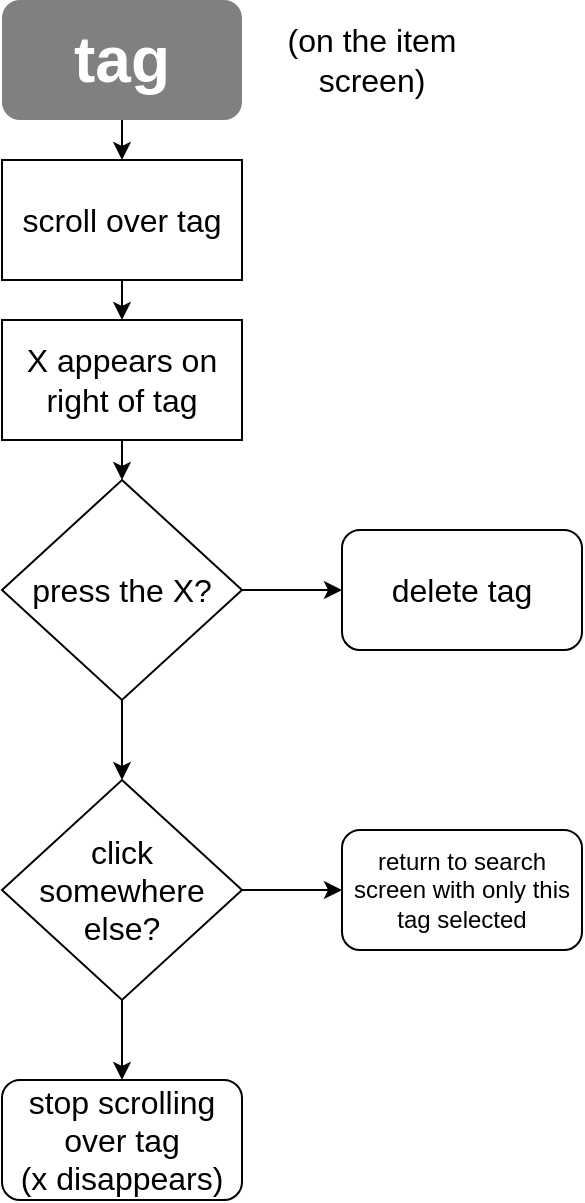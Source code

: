 <mxfile version="12.0.0" type="github" pages="1"><diagram id="qEIJsk3cz0fO-oi0Uswm" name="Page-1"><mxGraphModel dx="1422" dy="791" grid="1" gridSize="10" guides="1" tooltips="1" connect="1" arrows="1" fold="1" page="1" pageScale="1" pageWidth="850" pageHeight="1100" math="0" shadow="0"><root><mxCell id="0"/><mxCell id="1" parent="0"/><mxCell id="cq965OkNvNv7j-jnCLdk-7" style="edgeStyle=orthogonalEdgeStyle;rounded=0;orthogonalLoop=1;jettySize=auto;html=1;exitX=0.5;exitY=1;exitDx=0;exitDy=0;entryX=0.5;entryY=0;entryDx=0;entryDy=0;fontColor=#000000;" edge="1" parent="1" source="cq965OkNvNv7j-jnCLdk-1" target="cq965OkNvNv7j-jnCLdk-2"><mxGeometry relative="1" as="geometry"/></mxCell><mxCell id="cq965OkNvNv7j-jnCLdk-1" value="&lt;b&gt;&lt;font style=&quot;font-size: 32px&quot;&gt;tag&lt;/font&gt;&lt;/b&gt;" style="rounded=1;whiteSpace=wrap;html=1;strokeColor=none;fillColor=#808080;fontColor=#FFFFFF;" vertex="1" parent="1"><mxGeometry x="360" y="20" width="120" height="60" as="geometry"/></mxCell><mxCell id="cq965OkNvNv7j-jnCLdk-8" style="edgeStyle=orthogonalEdgeStyle;rounded=0;orthogonalLoop=1;jettySize=auto;html=1;exitX=0.5;exitY=1;exitDx=0;exitDy=0;entryX=0.5;entryY=0;entryDx=0;entryDy=0;fontColor=#000000;" edge="1" parent="1" source="cq965OkNvNv7j-jnCLdk-2" target="cq965OkNvNv7j-jnCLdk-3"><mxGeometry relative="1" as="geometry"/></mxCell><mxCell id="cq965OkNvNv7j-jnCLdk-2" value="&lt;font style=&quot;font-size: 16px&quot;&gt;scroll over tag&lt;/font&gt;" style="rounded=0;whiteSpace=wrap;html=1;fillColor=#ffffff;fontColor=#000000;" vertex="1" parent="1"><mxGeometry x="360" y="100" width="120" height="60" as="geometry"/></mxCell><mxCell id="cq965OkNvNv7j-jnCLdk-9" style="edgeStyle=orthogonalEdgeStyle;rounded=0;orthogonalLoop=1;jettySize=auto;html=1;exitX=0.5;exitY=1;exitDx=0;exitDy=0;entryX=0.5;entryY=0;entryDx=0;entryDy=0;fontColor=#000000;" edge="1" parent="1" source="cq965OkNvNv7j-jnCLdk-3" target="cq965OkNvNv7j-jnCLdk-4"><mxGeometry relative="1" as="geometry"/></mxCell><mxCell id="cq965OkNvNv7j-jnCLdk-3" value="&lt;div style=&quot;font-size: 16px&quot;&gt;&lt;font style=&quot;font-size: 16px&quot;&gt;X appears on&lt;/font&gt;&lt;/div&gt;&lt;div style=&quot;font-size: 16px&quot;&gt;&lt;font style=&quot;font-size: 16px&quot;&gt;right of tag&lt;/font&gt;&lt;/div&gt;" style="rounded=0;whiteSpace=wrap;html=1;fillColor=#ffffff;fontColor=#000000;" vertex="1" parent="1"><mxGeometry x="360" y="180" width="120" height="60" as="geometry"/></mxCell><mxCell id="cq965OkNvNv7j-jnCLdk-10" style="edgeStyle=orthogonalEdgeStyle;rounded=0;orthogonalLoop=1;jettySize=auto;html=1;exitX=0.5;exitY=1;exitDx=0;exitDy=0;fontColor=#000000;entryX=0.5;entryY=0;entryDx=0;entryDy=0;entryPerimeter=0;" edge="1" parent="1" source="cq965OkNvNv7j-jnCLdk-4" target="cq965OkNvNv7j-jnCLdk-5"><mxGeometry relative="1" as="geometry"><mxPoint x="420" y="400" as="targetPoint"/></mxGeometry></mxCell><mxCell id="cq965OkNvNv7j-jnCLdk-24" style="edgeStyle=orthogonalEdgeStyle;rounded=0;orthogonalLoop=1;jettySize=auto;html=1;exitX=1;exitY=0.5;exitDx=0;exitDy=0;entryX=0;entryY=0.5;entryDx=0;entryDy=0;fontColor=#000000;" edge="1" parent="1" source="cq965OkNvNv7j-jnCLdk-4" target="cq965OkNvNv7j-jnCLdk-13"><mxGeometry relative="1" as="geometry"/></mxCell><mxCell id="cq965OkNvNv7j-jnCLdk-4" value="&lt;font style=&quot;font-size: 16px&quot;&gt;press the X?&lt;/font&gt;" style="rhombus;whiteSpace=wrap;html=1;fillColor=#ffffff;fontColor=#000000;" vertex="1" parent="1"><mxGeometry x="360" y="260" width="120" height="110" as="geometry"/></mxCell><mxCell id="cq965OkNvNv7j-jnCLdk-21" style="edgeStyle=orthogonalEdgeStyle;rounded=0;orthogonalLoop=1;jettySize=auto;html=1;exitX=0.5;exitY=1;exitDx=0;exitDy=0;entryX=0.5;entryY=0;entryDx=0;entryDy=0;fontColor=#000000;" edge="1" parent="1" source="cq965OkNvNv7j-jnCLdk-5" target="cq965OkNvNv7j-jnCLdk-19"><mxGeometry relative="1" as="geometry"/></mxCell><mxCell id="cq965OkNvNv7j-jnCLdk-22" style="edgeStyle=orthogonalEdgeStyle;rounded=0;orthogonalLoop=1;jettySize=auto;html=1;exitX=1;exitY=0.5;exitDx=0;exitDy=0;entryX=0;entryY=0.5;entryDx=0;entryDy=0;fontColor=#000000;" edge="1" parent="1" source="cq965OkNvNv7j-jnCLdk-5" target="cq965OkNvNv7j-jnCLdk-18"><mxGeometry relative="1" as="geometry"/></mxCell><mxCell id="cq965OkNvNv7j-jnCLdk-5" value="&lt;font style=&quot;font-size: 16px&quot;&gt;click somewhere else?&lt;/font&gt;" style="rhombus;whiteSpace=wrap;html=1;fillColor=#ffffff;fontColor=#000000;" vertex="1" parent="1"><mxGeometry x="360" y="410" width="120" height="110" as="geometry"/></mxCell><mxCell id="cq965OkNvNv7j-jnCLdk-13" value="&lt;font style=&quot;font-size: 16px&quot;&gt;delete tag&lt;/font&gt;" style="rounded=1;whiteSpace=wrap;html=1;fillColor=#ffffff;fontColor=#000000;" vertex="1" parent="1"><mxGeometry x="530" y="285" width="120" height="60" as="geometry"/></mxCell><mxCell id="cq965OkNvNv7j-jnCLdk-14" value="&lt;font style=&quot;font-size: 16px&quot;&gt;(on the item screen)&lt;/font&gt;" style="text;html=1;strokeColor=none;fillColor=none;align=center;verticalAlign=middle;whiteSpace=wrap;rounded=0;fontColor=#000000;" vertex="1" parent="1"><mxGeometry x="490" y="30" width="110" height="40" as="geometry"/></mxCell><mxCell id="cq965OkNvNv7j-jnCLdk-18" value="&lt;font style=&quot;font-size: 12px&quot;&gt;return to search screen with only this tag selected&lt;/font&gt;" style="rounded=1;whiteSpace=wrap;html=1;fillColor=#ffffff;fontColor=#000000;" vertex="1" parent="1"><mxGeometry x="530" y="435" width="120" height="60" as="geometry"/></mxCell><mxCell id="cq965OkNvNv7j-jnCLdk-19" value="&lt;div&gt;&lt;font style=&quot;font-size: 16px&quot;&gt;stop scrolling over tag&lt;/font&gt; &lt;font style=&quot;font-size: 16px&quot;&gt;&lt;br&gt;&lt;/font&gt;&lt;/div&gt;&lt;div&gt;&lt;font style=&quot;font-size: 16px&quot;&gt;(&lt;/font&gt;&lt;font style=&quot;font-size: 16px&quot;&gt;x disappears)&lt;/font&gt;&lt;/div&gt;" style="rounded=1;whiteSpace=wrap;html=1;fillColor=#ffffff;fontColor=#000000;" vertex="1" parent="1"><mxGeometry x="360" y="560" width="120" height="60" as="geometry"/></mxCell></root></mxGraphModel></diagram></mxfile>